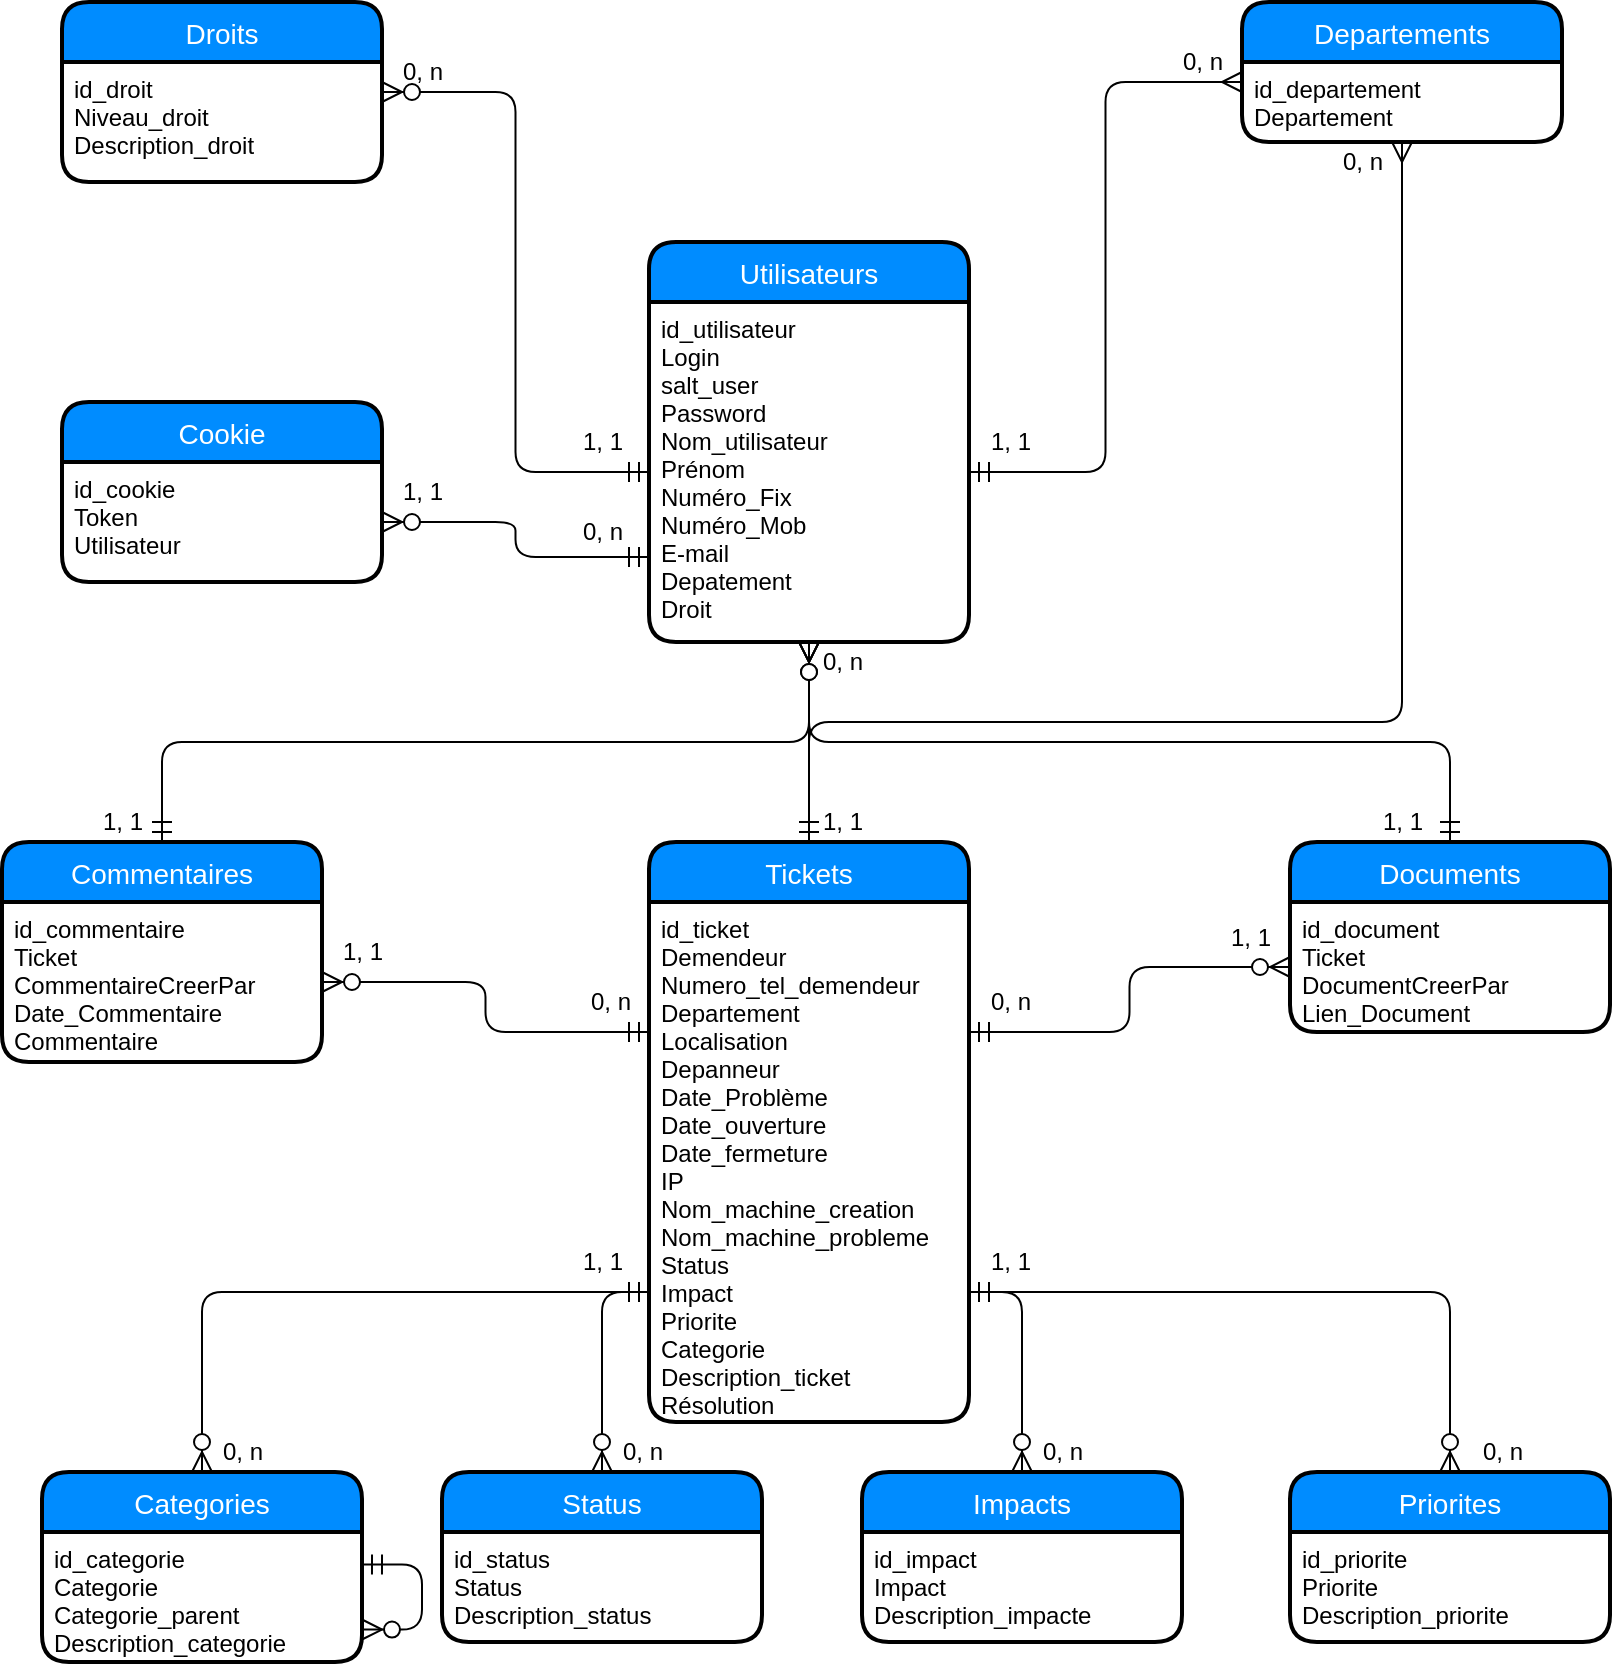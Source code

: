 <mxfile version="13.2.4" type="github">
  <diagram id="C5RBs43oDa-KdzZeNtuy" name="Page-1">
    <mxGraphModel dx="1422" dy="762" grid="1" gridSize="10" guides="1" tooltips="1" connect="1" arrows="1" fold="1" page="1" pageScale="1" pageWidth="827" pageHeight="1169" math="0" shadow="0">
      <root>
        <mxCell id="WIyWlLk6GJQsqaUBKTNV-0" />
        <mxCell id="WIyWlLk6GJQsqaUBKTNV-1" parent="WIyWlLk6GJQsqaUBKTNV-0" />
        <mxCell id="zkfFHV4jXpPFQw0GAbJ--63" value="" style="edgeStyle=orthogonalEdgeStyle;endArrow=ERmandOne;startArrow=ERmany;shadow=0;strokeWidth=1;endSize=8;startSize=8;startFill=0;endFill=0;exitX=0;exitY=0.25;exitDx=0;exitDy=0;entryX=1;entryY=0.5;entryDx=0;entryDy=0;" parent="WIyWlLk6GJQsqaUBKTNV-1" source="czT4FE3myQEkdCcgjIrX-4" target="czT4FE3myQEkdCcgjIrX-8" edge="1">
          <mxGeometry width="100" height="100" relative="1" as="geometry">
            <mxPoint x="600" y="59" as="sourcePoint" />
            <mxPoint x="493" y="189" as="targetPoint" />
          </mxGeometry>
        </mxCell>
        <mxCell id="zkfFHV4jXpPFQw0GAbJ--71" value="" style="edgeStyle=orthogonalEdgeStyle;endArrow=ERmandOne;startArrow=ERmany;shadow=0;strokeWidth=1;endSize=8;startSize=8;exitX=0.5;exitY=1;exitDx=0;exitDy=0;entryX=0.5;entryY=0;entryDx=0;entryDy=0;endFill=0;startFill=0;" parent="WIyWlLk6GJQsqaUBKTNV-1" source="czT4FE3myQEkdCcgjIrX-8" target="czT4FE3myQEkdCcgjIrX-9" edge="1">
          <mxGeometry width="100" height="100" relative="1" as="geometry">
            <mxPoint x="413" y="280" as="sourcePoint" />
            <mxPoint x="413" y="450" as="targetPoint" />
            <Array as="points" />
          </mxGeometry>
        </mxCell>
        <mxCell id="O1W7RyEscfZ62sLBNmEL-8" value="" style="edgeStyle=orthogonalEdgeStyle;endArrow=ERzeroToMany;startArrow=ERmandOne;shadow=0;strokeWidth=1;endSize=8;startSize=8;exitX=0;exitY=0.5;exitDx=0;exitDy=0;entryX=1;entryY=0.25;entryDx=0;entryDy=0;" parent="WIyWlLk6GJQsqaUBKTNV-1" source="czT4FE3myQEkdCcgjIrX-8" target="czT4FE3myQEkdCcgjIrX-1" edge="1">
          <mxGeometry width="100" height="100" relative="1" as="geometry">
            <mxPoint x="333" y="189" as="sourcePoint" />
            <mxPoint x="220" y="59" as="targetPoint" />
            <Array as="points" />
          </mxGeometry>
        </mxCell>
        <mxCell id="O1W7RyEscfZ62sLBNmEL-29" value="" style="edgeStyle=orthogonalEdgeStyle;endArrow=ERzeroToMany;startArrow=ERmandOne;shadow=0;strokeWidth=1;endSize=8;startSize=8;entryX=0.5;entryY=0;entryDx=0;entryDy=0;exitX=0;exitY=0.75;exitDx=0;exitDy=0;" parent="WIyWlLk6GJQsqaUBKTNV-1" source="czT4FE3myQEkdCcgjIrX-10" target="czT4FE3myQEkdCcgjIrX-15" edge="1">
          <mxGeometry width="100" height="100" relative="1" as="geometry">
            <mxPoint x="310" y="580" as="sourcePoint" />
            <mxPoint x="310" y="755" as="targetPoint" />
            <Array as="points">
              <mxPoint x="310" y="665" />
            </Array>
          </mxGeometry>
        </mxCell>
        <mxCell id="O1W7RyEscfZ62sLBNmEL-30" value="" style="edgeStyle=orthogonalEdgeStyle;endArrow=ERzeroToMany;startArrow=ERmandOne;shadow=0;strokeWidth=1;endSize=8;startSize=8;entryX=1;entryY=0.5;entryDx=0;entryDy=0;exitX=0;exitY=0.25;exitDx=0;exitDy=0;" parent="WIyWlLk6GJQsqaUBKTNV-1" source="czT4FE3myQEkdCcgjIrX-10" target="czT4FE3myQEkdCcgjIrX-14" edge="1">
          <mxGeometry width="100" height="100" relative="1" as="geometry">
            <mxPoint x="333" y="556" as="sourcePoint" />
            <mxPoint x="100" y="760" as="targetPoint" />
            <Array as="points" />
          </mxGeometry>
        </mxCell>
        <mxCell id="O1W7RyEscfZ62sLBNmEL-31" value="" style="edgeStyle=orthogonalEdgeStyle;endArrow=ERzeroToMany;startArrow=ERmandOne;shadow=0;strokeWidth=1;endSize=8;startSize=8;entryX=0.5;entryY=0;entryDx=0;entryDy=0;exitX=1;exitY=0.75;exitDx=0;exitDy=0;" parent="WIyWlLk6GJQsqaUBKTNV-1" source="czT4FE3myQEkdCcgjIrX-10" target="czT4FE3myQEkdCcgjIrX-17" edge="1">
          <mxGeometry width="100" height="100" relative="1" as="geometry">
            <mxPoint x="520" y="460" as="sourcePoint" />
            <mxPoint x="520" y="760" as="targetPoint" />
            <Array as="points">
              <mxPoint x="520" y="665" />
            </Array>
          </mxGeometry>
        </mxCell>
        <mxCell id="O1W7RyEscfZ62sLBNmEL-32" value="" style="edgeStyle=orthogonalEdgeStyle;endArrow=ERzeroToMany;startArrow=ERmandOne;shadow=0;strokeWidth=1;endSize=8;startSize=8;entryX=0.5;entryY=0;entryDx=0;entryDy=0;exitX=1;exitY=0.75;exitDx=0;exitDy=0;" parent="WIyWlLk6GJQsqaUBKTNV-1" source="czT4FE3myQEkdCcgjIrX-10" target="czT4FE3myQEkdCcgjIrX-19" edge="1">
          <mxGeometry width="100" height="100" relative="1" as="geometry">
            <mxPoint x="580" y="508" as="sourcePoint" />
            <mxPoint x="730" y="760" as="targetPoint" />
            <Array as="points" />
          </mxGeometry>
        </mxCell>
        <mxCell id="czT4FE3myQEkdCcgjIrX-0" value="Droits" style="swimlane;childLayout=stackLayout;horizontal=1;startSize=30;horizontalStack=0;fillColor=#008cff;fontColor=#FFFFFF;rounded=1;fontSize=14;fontStyle=0;strokeWidth=2;resizeParent=0;resizeLast=1;shadow=0;dashed=0;align=center;" parent="WIyWlLk6GJQsqaUBKTNV-1" vertex="1">
          <mxGeometry x="40" y="20" width="160" height="90" as="geometry" />
        </mxCell>
        <mxCell id="czT4FE3myQEkdCcgjIrX-1" value="id_droit&#xa;Niveau_droit&#xa;Description_droit" style="align=left;strokeColor=none;fillColor=none;spacingLeft=4;fontSize=12;verticalAlign=top;resizable=0;rotatable=0;part=1;" parent="czT4FE3myQEkdCcgjIrX-0" vertex="1">
          <mxGeometry y="30" width="160" height="60" as="geometry" />
        </mxCell>
        <mxCell id="czT4FE3myQEkdCcgjIrX-3" value="Departements" style="swimlane;childLayout=stackLayout;horizontal=1;startSize=30;horizontalStack=0;fillColor=#008cff;fontColor=#FFFFFF;rounded=1;fontSize=14;fontStyle=0;strokeWidth=2;resizeParent=0;resizeLast=1;shadow=0;dashed=0;align=center;" parent="WIyWlLk6GJQsqaUBKTNV-1" vertex="1">
          <mxGeometry x="630" y="20" width="160" height="70" as="geometry" />
        </mxCell>
        <mxCell id="czT4FE3myQEkdCcgjIrX-4" value="id_departement&#xa;Departement" style="align=left;strokeColor=none;fillColor=none;spacingLeft=4;fontSize=12;verticalAlign=top;resizable=0;rotatable=0;part=1;" parent="czT4FE3myQEkdCcgjIrX-3" vertex="1">
          <mxGeometry y="30" width="160" height="40" as="geometry" />
        </mxCell>
        <mxCell id="czT4FE3myQEkdCcgjIrX-7" value="Utilisateurs" style="swimlane;childLayout=stackLayout;horizontal=1;startSize=30;horizontalStack=0;fillColor=#008cff;fontColor=#FFFFFF;rounded=1;fontSize=14;fontStyle=0;strokeWidth=2;resizeParent=0;resizeLast=1;shadow=0;dashed=0;align=center;" parent="WIyWlLk6GJQsqaUBKTNV-1" vertex="1">
          <mxGeometry x="333.5" y="140" width="160" height="200" as="geometry" />
        </mxCell>
        <mxCell id="czT4FE3myQEkdCcgjIrX-8" value="id_utilisateur&#xa;Login&#xa;salt_user&#xa;Password&#xa;Nom_utilisateur&#xa;Prénom&#xa;Numéro_Fix&#xa;Numéro_Mob&#xa;E-mail&#xa;Depatement&#xa;Droit" style="align=left;strokeColor=none;fillColor=none;spacingLeft=4;fontSize=12;verticalAlign=top;resizable=0;rotatable=0;part=1;" parent="czT4FE3myQEkdCcgjIrX-7" vertex="1">
          <mxGeometry y="30" width="160" height="170" as="geometry" />
        </mxCell>
        <mxCell id="czT4FE3myQEkdCcgjIrX-9" value="Tickets" style="swimlane;childLayout=stackLayout;horizontal=1;startSize=30;horizontalStack=0;fillColor=#008cff;fontColor=#FFFFFF;rounded=1;fontSize=14;fontStyle=0;strokeWidth=2;resizeParent=0;resizeLast=1;shadow=0;dashed=0;align=center;" parent="WIyWlLk6GJQsqaUBKTNV-1" vertex="1">
          <mxGeometry x="333.5" y="440" width="160" height="290" as="geometry" />
        </mxCell>
        <mxCell id="czT4FE3myQEkdCcgjIrX-10" value="id_ticket&#xa;Demendeur&#xa;Numero_tel_demendeur&#xa;Departement&#xa;Localisation&#xa;Depanneur&#xa;Date_Problème&#xa;Date_ouverture&#xa;Date_fermeture&#xa;IP&#xa;Nom_machine_creation&#xa;Nom_machine_probleme&#xa;Status&#xa;Impact&#xa;Priorite&#xa;Categorie&#xa;Description_ticket&#xa;Résolution" style="align=left;strokeColor=none;fillColor=none;spacingLeft=4;fontSize=12;verticalAlign=top;resizable=0;rotatable=0;part=1;" parent="czT4FE3myQEkdCcgjIrX-9" vertex="1">
          <mxGeometry y="30" width="160" height="260" as="geometry" />
        </mxCell>
        <mxCell id="czT4FE3myQEkdCcgjIrX-13" value="Commentaires" style="swimlane;childLayout=stackLayout;horizontal=1;startSize=30;horizontalStack=0;fillColor=#008cff;fontColor=#FFFFFF;rounded=1;fontSize=14;fontStyle=0;strokeWidth=2;resizeParent=0;resizeLast=1;shadow=0;dashed=0;align=center;" parent="WIyWlLk6GJQsqaUBKTNV-1" vertex="1">
          <mxGeometry x="10" y="440" width="160" height="110" as="geometry" />
        </mxCell>
        <mxCell id="czT4FE3myQEkdCcgjIrX-14" value="id_commentaire&#xa;Ticket&#xa;CommentaireCreerPar&#xa;Date_Commentaire&#xa;Commentaire&#xa;" style="align=left;strokeColor=none;fillColor=none;spacingLeft=4;fontSize=12;verticalAlign=top;resizable=0;rotatable=0;part=1;" parent="czT4FE3myQEkdCcgjIrX-13" vertex="1">
          <mxGeometry y="30" width="160" height="80" as="geometry" />
        </mxCell>
        <mxCell id="czT4FE3myQEkdCcgjIrX-15" value="Status" style="swimlane;childLayout=stackLayout;horizontal=1;startSize=30;horizontalStack=0;fillColor=#008cff;fontColor=#FFFFFF;rounded=1;fontSize=14;fontStyle=0;strokeWidth=2;resizeParent=0;resizeLast=1;shadow=0;dashed=0;align=center;" parent="WIyWlLk6GJQsqaUBKTNV-1" vertex="1">
          <mxGeometry x="230" y="755" width="160" height="85" as="geometry" />
        </mxCell>
        <mxCell id="czT4FE3myQEkdCcgjIrX-16" value="id_status&#xa;Status&#xa;Description_status&#xa;" style="align=left;strokeColor=none;fillColor=none;spacingLeft=4;fontSize=12;verticalAlign=top;resizable=0;rotatable=0;part=1;" parent="czT4FE3myQEkdCcgjIrX-15" vertex="1">
          <mxGeometry y="30" width="160" height="55" as="geometry" />
        </mxCell>
        <mxCell id="czT4FE3myQEkdCcgjIrX-17" value="Impacts" style="swimlane;childLayout=stackLayout;horizontal=1;startSize=30;horizontalStack=0;fillColor=#008cff;fontColor=#FFFFFF;rounded=1;fontSize=14;fontStyle=0;strokeWidth=2;resizeParent=0;resizeLast=1;shadow=0;dashed=0;align=center;" parent="WIyWlLk6GJQsqaUBKTNV-1" vertex="1">
          <mxGeometry x="440" y="755" width="160" height="85" as="geometry" />
        </mxCell>
        <mxCell id="czT4FE3myQEkdCcgjIrX-18" value="id_impact&#xa;Impact&#xa;Description_impacte&#xa;&#xa;" style="align=left;strokeColor=none;fillColor=none;spacingLeft=4;fontSize=12;verticalAlign=top;resizable=0;rotatable=0;part=1;" parent="czT4FE3myQEkdCcgjIrX-17" vertex="1">
          <mxGeometry y="30" width="160" height="55" as="geometry" />
        </mxCell>
        <mxCell id="czT4FE3myQEkdCcgjIrX-19" value="Priorites" style="swimlane;childLayout=stackLayout;horizontal=1;startSize=30;horizontalStack=0;fillColor=#008cff;fontColor=#FFFFFF;rounded=1;fontSize=14;fontStyle=0;strokeWidth=2;resizeParent=0;resizeLast=1;shadow=0;dashed=0;align=center;" parent="WIyWlLk6GJQsqaUBKTNV-1" vertex="1">
          <mxGeometry x="654" y="755" width="160" height="85" as="geometry" />
        </mxCell>
        <mxCell id="czT4FE3myQEkdCcgjIrX-20" value="id_priorite&#xa;Priorite&#xa;Description_priorite&#xa;" style="align=left;strokeColor=none;fillColor=none;spacingLeft=4;fontSize=12;verticalAlign=top;resizable=0;rotatable=0;part=1;" parent="czT4FE3myQEkdCcgjIrX-19" vertex="1">
          <mxGeometry y="30" width="160" height="55" as="geometry" />
        </mxCell>
        <mxCell id="czT4FE3myQEkdCcgjIrX-21" value="1, 1" style="text;html=1;align=center;verticalAlign=middle;resizable=0;points=[];autosize=1;" parent="WIyWlLk6GJQsqaUBKTNV-1" vertex="1">
          <mxGeometry x="290" y="230" width="40" height="20" as="geometry" />
        </mxCell>
        <mxCell id="czT4FE3myQEkdCcgjIrX-22" value="0, n" style="text;html=1;align=center;verticalAlign=middle;resizable=0;points=[];autosize=1;" parent="WIyWlLk6GJQsqaUBKTNV-1" vertex="1">
          <mxGeometry x="200" y="45" width="40" height="20" as="geometry" />
        </mxCell>
        <mxCell id="czT4FE3myQEkdCcgjIrX-23" value="1, 1" style="text;html=1;align=center;verticalAlign=middle;resizable=0;points=[];autosize=1;" parent="WIyWlLk6GJQsqaUBKTNV-1" vertex="1">
          <mxGeometry x="493.5" y="230" width="40" height="20" as="geometry" />
        </mxCell>
        <mxCell id="czT4FE3myQEkdCcgjIrX-24" value="0, n" style="text;html=1;align=center;verticalAlign=middle;resizable=0;points=[];autosize=1;" parent="WIyWlLk6GJQsqaUBKTNV-1" vertex="1">
          <mxGeometry x="590" y="40" width="40" height="20" as="geometry" />
        </mxCell>
        <mxCell id="czT4FE3myQEkdCcgjIrX-25" value="0, n" style="text;html=1;align=center;verticalAlign=middle;resizable=0;points=[];autosize=1;" parent="WIyWlLk6GJQsqaUBKTNV-1" vertex="1">
          <mxGeometry x="410" y="340" width="40" height="20" as="geometry" />
        </mxCell>
        <mxCell id="czT4FE3myQEkdCcgjIrX-26" value="1, 1" style="text;html=1;align=center;verticalAlign=middle;resizable=0;points=[];autosize=1;" parent="WIyWlLk6GJQsqaUBKTNV-1" vertex="1">
          <mxGeometry x="410" y="420" width="40" height="20" as="geometry" />
        </mxCell>
        <mxCell id="czT4FE3myQEkdCcgjIrX-27" value="1, 1" style="text;html=1;align=center;verticalAlign=middle;resizable=0;points=[];autosize=1;" parent="WIyWlLk6GJQsqaUBKTNV-1" vertex="1">
          <mxGeometry x="170" y="485" width="40" height="20" as="geometry" />
        </mxCell>
        <mxCell id="czT4FE3myQEkdCcgjIrX-28" value="1, 1" style="text;html=1;align=center;verticalAlign=middle;resizable=0;points=[];autosize=1;" parent="WIyWlLk6GJQsqaUBKTNV-1" vertex="1">
          <mxGeometry x="493.5" y="640" width="40" height="20" as="geometry" />
        </mxCell>
        <mxCell id="czT4FE3myQEkdCcgjIrX-29" value="0, n" style="text;html=1;align=center;verticalAlign=middle;resizable=0;points=[];autosize=1;" parent="WIyWlLk6GJQsqaUBKTNV-1" vertex="1">
          <mxGeometry x="310" y="735" width="40" height="20" as="geometry" />
        </mxCell>
        <mxCell id="czT4FE3myQEkdCcgjIrX-30" value="0, n" style="text;html=1;align=center;verticalAlign=middle;resizable=0;points=[];autosize=1;" parent="WIyWlLk6GJQsqaUBKTNV-1" vertex="1">
          <mxGeometry x="520" y="735" width="40" height="20" as="geometry" />
        </mxCell>
        <mxCell id="czT4FE3myQEkdCcgjIrX-35" value="0, n" style="text;html=1;align=center;verticalAlign=middle;resizable=0;points=[];autosize=1;" parent="WIyWlLk6GJQsqaUBKTNV-1" vertex="1">
          <mxGeometry x="740" y="735" width="40" height="20" as="geometry" />
        </mxCell>
        <mxCell id="czT4FE3myQEkdCcgjIrX-36" value="0, n" style="text;html=1;align=center;verticalAlign=middle;resizable=0;points=[];autosize=1;" parent="WIyWlLk6GJQsqaUBKTNV-1" vertex="1">
          <mxGeometry x="293.5" y="510" width="40" height="20" as="geometry" />
        </mxCell>
        <mxCell id="L8K5RO4f8tC3tDY3Gu7T-3" value="1, 1" style="text;html=1;align=center;verticalAlign=middle;resizable=0;points=[];autosize=1;" parent="WIyWlLk6GJQsqaUBKTNV-1" vertex="1">
          <mxGeometry x="50" y="420" width="40" height="20" as="geometry" />
        </mxCell>
        <mxCell id="L8K5RO4f8tC3tDY3Gu7T-4" value="" style="edgeStyle=orthogonalEdgeStyle;endArrow=ERzeroToMany;startArrow=ERmandOne;shadow=0;strokeWidth=1;endSize=8;startSize=8;entryX=0.5;entryY=1;entryDx=0;entryDy=0;exitX=0.5;exitY=0;exitDx=0;exitDy=0;" parent="WIyWlLk6GJQsqaUBKTNV-1" source="czT4FE3myQEkdCcgjIrX-13" target="czT4FE3myQEkdCcgjIrX-8" edge="1">
          <mxGeometry width="100" height="100" relative="1" as="geometry">
            <mxPoint x="293.5" y="370" as="sourcePoint" />
            <mxPoint x="160" y="350" as="targetPoint" />
            <Array as="points" />
          </mxGeometry>
        </mxCell>
        <mxCell id="L8K5RO4f8tC3tDY3Gu7T-6" value="Categories" style="swimlane;childLayout=stackLayout;horizontal=1;startSize=30;horizontalStack=0;fillColor=#008cff;fontColor=#FFFFFF;rounded=1;fontSize=14;fontStyle=0;strokeWidth=2;resizeParent=0;resizeLast=1;shadow=0;dashed=0;align=center;" parent="WIyWlLk6GJQsqaUBKTNV-1" vertex="1">
          <mxGeometry x="30" y="755" width="160" height="95" as="geometry" />
        </mxCell>
        <mxCell id="L8K5RO4f8tC3tDY3Gu7T-7" value="id_categorie&#xa;Categorie&#xa;Categorie_parent&#xa;Description_categorie&#xa;" style="align=left;strokeColor=none;fillColor=none;spacingLeft=4;fontSize=12;verticalAlign=top;resizable=0;rotatable=0;part=1;" parent="L8K5RO4f8tC3tDY3Gu7T-6" vertex="1">
          <mxGeometry y="30" width="160" height="65" as="geometry" />
        </mxCell>
        <mxCell id="L8K5RO4f8tC3tDY3Gu7T-12" value="" style="edgeStyle=orthogonalEdgeStyle;endArrow=ERzeroToMany;startArrow=ERmandOne;shadow=0;strokeWidth=1;endSize=8;startSize=8;exitX=1;exitY=0.25;exitDx=0;exitDy=0;entryX=1;entryY=0.75;entryDx=0;entryDy=0;" parent="L8K5RO4f8tC3tDY3Gu7T-6" source="L8K5RO4f8tC3tDY3Gu7T-7" target="L8K5RO4f8tC3tDY3Gu7T-7" edge="1">
          <mxGeometry width="100" height="100" relative="1" as="geometry">
            <mxPoint x="314" y="-117" as="sourcePoint" />
            <mxPoint x="90" y="10" as="targetPoint" />
            <Array as="points">
              <mxPoint x="190" y="46" />
              <mxPoint x="190" y="79" />
            </Array>
          </mxGeometry>
        </mxCell>
        <mxCell id="L8K5RO4f8tC3tDY3Gu7T-8" value="1, 1" style="text;html=1;align=center;verticalAlign=middle;resizable=0;points=[];autosize=1;" parent="WIyWlLk6GJQsqaUBKTNV-1" vertex="1">
          <mxGeometry x="290" y="640" width="40" height="20" as="geometry" />
        </mxCell>
        <mxCell id="L8K5RO4f8tC3tDY3Gu7T-9" value="" style="edgeStyle=orthogonalEdgeStyle;endArrow=ERzeroToMany;startArrow=ERmandOne;shadow=0;strokeWidth=1;endSize=8;startSize=8;entryX=0.5;entryY=0;entryDx=0;entryDy=0;exitX=0;exitY=0.75;exitDx=0;exitDy=0;" parent="WIyWlLk6GJQsqaUBKTNV-1" source="czT4FE3myQEkdCcgjIrX-10" target="L8K5RO4f8tC3tDY3Gu7T-6" edge="1">
          <mxGeometry width="100" height="100" relative="1" as="geometry">
            <mxPoint x="260" y="635" as="sourcePoint" />
            <mxPoint x="150" y="720" as="targetPoint" />
            <Array as="points">
              <mxPoint x="110" y="665" />
            </Array>
          </mxGeometry>
        </mxCell>
        <mxCell id="L8K5RO4f8tC3tDY3Gu7T-11" value="0, n" style="text;html=1;align=center;verticalAlign=middle;resizable=0;points=[];autosize=1;" parent="WIyWlLk6GJQsqaUBKTNV-1" vertex="1">
          <mxGeometry x="110" y="735" width="40" height="20" as="geometry" />
        </mxCell>
        <mxCell id="M2ZHU3tCIgFka-eBnsF9-2" value="Documents" style="swimlane;childLayout=stackLayout;horizontal=1;startSize=30;horizontalStack=0;fillColor=#008cff;fontColor=#FFFFFF;rounded=1;fontSize=14;fontStyle=0;strokeWidth=2;resizeParent=0;resizeLast=1;shadow=0;dashed=0;align=center;" parent="WIyWlLk6GJQsqaUBKTNV-1" vertex="1">
          <mxGeometry x="654" y="440" width="160" height="95" as="geometry" />
        </mxCell>
        <mxCell id="M2ZHU3tCIgFka-eBnsF9-3" value="id_document&#xa;Ticket&#xa;DocumentCreerPar&#xa;Lien_Document&#xa;" style="align=left;strokeColor=none;fillColor=none;spacingLeft=4;fontSize=12;verticalAlign=top;resizable=0;rotatable=0;part=1;" parent="M2ZHU3tCIgFka-eBnsF9-2" vertex="1">
          <mxGeometry y="30" width="160" height="65" as="geometry" />
        </mxCell>
        <mxCell id="M2ZHU3tCIgFka-eBnsF9-4" value="1, 1" style="text;html=1;align=center;verticalAlign=middle;resizable=0;points=[];autosize=1;" parent="WIyWlLk6GJQsqaUBKTNV-1" vertex="1">
          <mxGeometry x="614" y="477.5" width="40" height="20" as="geometry" />
        </mxCell>
        <mxCell id="M2ZHU3tCIgFka-eBnsF9-5" value="1, 1" style="text;html=1;align=center;verticalAlign=middle;resizable=0;points=[];autosize=1;" parent="WIyWlLk6GJQsqaUBKTNV-1" vertex="1">
          <mxGeometry x="690" y="420" width="40" height="20" as="geometry" />
        </mxCell>
        <mxCell id="M2ZHU3tCIgFka-eBnsF9-9" value="" style="edgeStyle=orthogonalEdgeStyle;endArrow=ERzeroToMany;startArrow=ERmandOne;shadow=0;strokeWidth=1;endSize=8;startSize=8;entryX=0.5;entryY=1;entryDx=0;entryDy=0;exitX=0.5;exitY=0;exitDx=0;exitDy=0;" parent="WIyWlLk6GJQsqaUBKTNV-1" source="M2ZHU3tCIgFka-eBnsF9-2" target="czT4FE3myQEkdCcgjIrX-8" edge="1">
          <mxGeometry width="100" height="100" relative="1" as="geometry">
            <mxPoint x="100" y="450" as="sourcePoint" />
            <mxPoint x="423.5" y="330" as="targetPoint" />
            <Array as="points" />
          </mxGeometry>
        </mxCell>
        <mxCell id="M2ZHU3tCIgFka-eBnsF9-10" value="" style="edgeStyle=orthogonalEdgeStyle;endArrow=ERzeroToMany;startArrow=ERmandOne;shadow=0;strokeWidth=1;endSize=8;startSize=8;entryX=0;entryY=0.5;entryDx=0;entryDy=0;exitX=1;exitY=0.25;exitDx=0;exitDy=0;" parent="WIyWlLk6GJQsqaUBKTNV-1" source="czT4FE3myQEkdCcgjIrX-10" target="M2ZHU3tCIgFka-eBnsF9-3" edge="1">
          <mxGeometry width="100" height="100" relative="1" as="geometry">
            <mxPoint x="343.5" y="535" as="sourcePoint" />
            <mxPoint x="180" y="512.5" as="targetPoint" />
            <Array as="points" />
          </mxGeometry>
        </mxCell>
        <mxCell id="M2ZHU3tCIgFka-eBnsF9-11" value="0, n" style="text;html=1;align=center;verticalAlign=middle;resizable=0;points=[];autosize=1;" parent="WIyWlLk6GJQsqaUBKTNV-1" vertex="1">
          <mxGeometry x="493.5" y="510" width="40" height="20" as="geometry" />
        </mxCell>
        <mxCell id="w8s5jhUH-n_nJWincXgr-1" value="" style="edgeStyle=orthogonalEdgeStyle;endArrow=ERmandOne;startArrow=ERmany;shadow=0;strokeWidth=1;endSize=8;startSize=8;startFill=0;endFill=0;exitX=0.5;exitY=1;exitDx=0;exitDy=0;entryX=0.5;entryY=0;entryDx=0;entryDy=0;" parent="WIyWlLk6GJQsqaUBKTNV-1" source="czT4FE3myQEkdCcgjIrX-4" target="czT4FE3myQEkdCcgjIrX-9" edge="1">
          <mxGeometry width="100" height="100" relative="1" as="geometry">
            <mxPoint x="702.25" y="120" as="sourcePoint" />
            <mxPoint x="565.75" y="305" as="targetPoint" />
            <Array as="points">
              <mxPoint x="710" y="380" />
              <mxPoint x="414" y="380" />
            </Array>
          </mxGeometry>
        </mxCell>
        <mxCell id="w8s5jhUH-n_nJWincXgr-2" value="0, n" style="text;html=1;align=center;verticalAlign=middle;resizable=0;points=[];autosize=1;" parent="WIyWlLk6GJQsqaUBKTNV-1" vertex="1">
          <mxGeometry x="670" y="90" width="40" height="20" as="geometry" />
        </mxCell>
        <mxCell id="0UZaSf_8ZOolIx8Mb-xr-2" value="" style="edgeStyle=orthogonalEdgeStyle;endArrow=ERzeroToMany;startArrow=ERmandOne;shadow=0;strokeWidth=1;endSize=8;startSize=8;exitX=0;exitY=0.75;exitDx=0;exitDy=0;entryX=1;entryY=0.5;entryDx=0;entryDy=0;" edge="1" parent="WIyWlLk6GJQsqaUBKTNV-1" source="czT4FE3myQEkdCcgjIrX-8" target="0UZaSf_8ZOolIx8Mb-xr-1">
          <mxGeometry width="100" height="100" relative="1" as="geometry">
            <mxPoint x="343.5" y="265" as="sourcePoint" />
            <mxPoint x="290" y="310" as="targetPoint" />
            <Array as="points" />
          </mxGeometry>
        </mxCell>
        <mxCell id="0UZaSf_8ZOolIx8Mb-xr-0" value="Cookie" style="swimlane;childLayout=stackLayout;horizontal=1;startSize=30;horizontalStack=0;fillColor=#008cff;fontColor=#FFFFFF;rounded=1;fontSize=14;fontStyle=0;strokeWidth=2;resizeParent=0;resizeLast=1;shadow=0;dashed=0;align=center;" vertex="1" parent="WIyWlLk6GJQsqaUBKTNV-1">
          <mxGeometry x="40" y="220" width="160" height="90" as="geometry" />
        </mxCell>
        <mxCell id="0UZaSf_8ZOolIx8Mb-xr-1" value="id_cookie&#xa;Token&#xa;Utilisateur" style="align=left;strokeColor=none;fillColor=none;spacingLeft=4;fontSize=12;verticalAlign=top;resizable=0;rotatable=0;part=1;" vertex="1" parent="0UZaSf_8ZOolIx8Mb-xr-0">
          <mxGeometry y="30" width="160" height="60" as="geometry" />
        </mxCell>
        <mxCell id="0UZaSf_8ZOolIx8Mb-xr-3" value="1, 1" style="text;html=1;align=center;verticalAlign=middle;resizable=0;points=[];autosize=1;" vertex="1" parent="WIyWlLk6GJQsqaUBKTNV-1">
          <mxGeometry x="200" y="255" width="40" height="20" as="geometry" />
        </mxCell>
        <mxCell id="0UZaSf_8ZOolIx8Mb-xr-4" value="0, n" style="text;html=1;align=center;verticalAlign=middle;resizable=0;points=[];autosize=1;" vertex="1" parent="WIyWlLk6GJQsqaUBKTNV-1">
          <mxGeometry x="290" y="275" width="40" height="20" as="geometry" />
        </mxCell>
      </root>
    </mxGraphModel>
  </diagram>
</mxfile>
